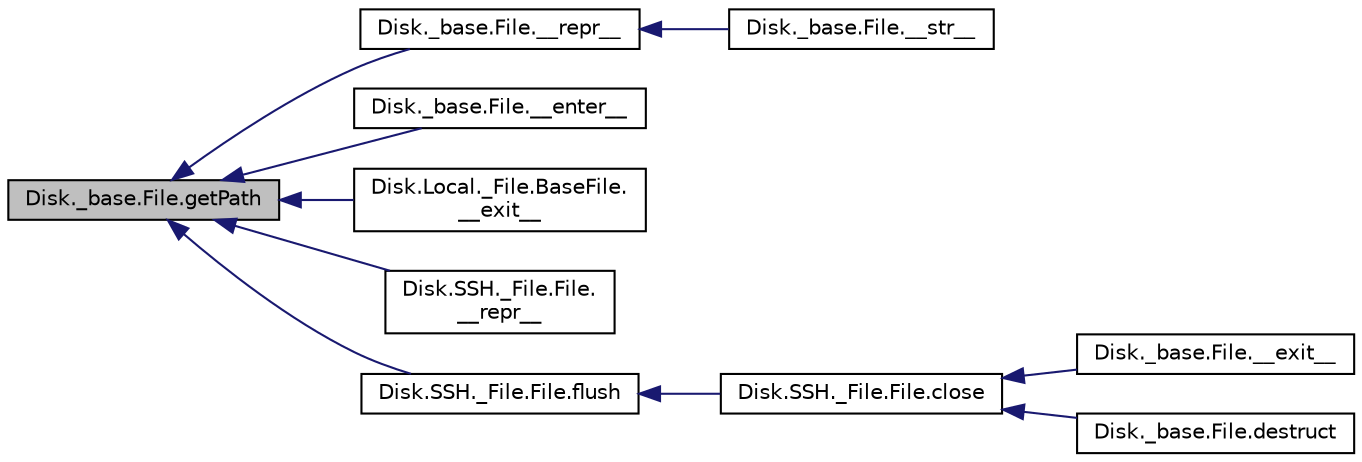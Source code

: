 digraph "Disk._base.File.getPath"
{
 // INTERACTIVE_SVG=YES
  bgcolor="transparent";
  edge [fontname="Helvetica",fontsize="10",labelfontname="Helvetica",labelfontsize="10"];
  node [fontname="Helvetica",fontsize="10",shape=record];
  rankdir="LR";
  Node1 [label="Disk._base.File.getPath",height=0.2,width=0.4,color="black", fillcolor="grey75", style="filled" fontcolor="black"];
  Node1 -> Node2 [dir="back",color="midnightblue",fontsize="10",style="solid",fontname="Helvetica"];
  Node2 [label="Disk._base.File.__repr__",height=0.2,width=0.4,color="black",URL="$class_disk_1_1__base_1_1_file.html#aa6035675eda3f591d6a7404e07453816"];
  Node2 -> Node3 [dir="back",color="midnightblue",fontsize="10",style="solid",fontname="Helvetica"];
  Node3 [label="Disk._base.File.__str__",height=0.2,width=0.4,color="black",URL="$class_disk_1_1__base_1_1_file.html#afecee354ca982223e41d25bf0910d8f2"];
  Node1 -> Node4 [dir="back",color="midnightblue",fontsize="10",style="solid",fontname="Helvetica"];
  Node4 [label="Disk._base.File.__enter__",height=0.2,width=0.4,color="black",URL="$class_disk_1_1__base_1_1_file.html#a91270d2ecba3b573d24b79e7a25c6b58"];
  Node1 -> Node5 [dir="back",color="midnightblue",fontsize="10",style="solid",fontname="Helvetica"];
  Node5 [label="Disk.Local._File.BaseFile.\l__exit__",height=0.2,width=0.4,color="black",URL="$class_disk_1_1_local_1_1___file_1_1_base_file.html#ab36c5557a10aca5ed74dcf36af9a79bf"];
  Node1 -> Node6 [dir="back",color="midnightblue",fontsize="10",style="solid",fontname="Helvetica"];
  Node6 [label="Disk.SSH._File.File.\l__repr__",height=0.2,width=0.4,color="black",URL="$class_disk_1_1_s_s_h_1_1___file_1_1_file.html#aa2cb1ac59649f601a1c209b425923f38"];
  Node1 -> Node7 [dir="back",color="midnightblue",fontsize="10",style="solid",fontname="Helvetica"];
  Node7 [label="Disk.SSH._File.File.flush",height=0.2,width=0.4,color="black",URL="$class_disk_1_1_s_s_h_1_1___file_1_1_file.html#a2b8fa9d0d909bb45c91d589d2e0cf6d3",tooltip="Uploads the file if changed."];
  Node7 -> Node8 [dir="back",color="midnightblue",fontsize="10",style="solid",fontname="Helvetica"];
  Node8 [label="Disk.SSH._File.File.close",height=0.2,width=0.4,color="black",URL="$class_disk_1_1_s_s_h_1_1___file_1_1_file.html#a78a57bc0b49bb00fe9672e04fba5661c"];
  Node8 -> Node9 [dir="back",color="midnightblue",fontsize="10",style="solid",fontname="Helvetica"];
  Node9 [label="Disk._base.File.__exit__",height=0.2,width=0.4,color="black",URL="$class_disk_1_1__base_1_1_file.html#ad9e735b15b84fb029c777c9f48e30295"];
  Node8 -> Node10 [dir="back",color="midnightblue",fontsize="10",style="solid",fontname="Helvetica"];
  Node10 [label="Disk._base.File.destruct",height=0.2,width=0.4,color="black",URL="$class_disk_1_1__base_1_1_file.html#ababdfcceed76d07a67803fb4b7272e4d"];
}
